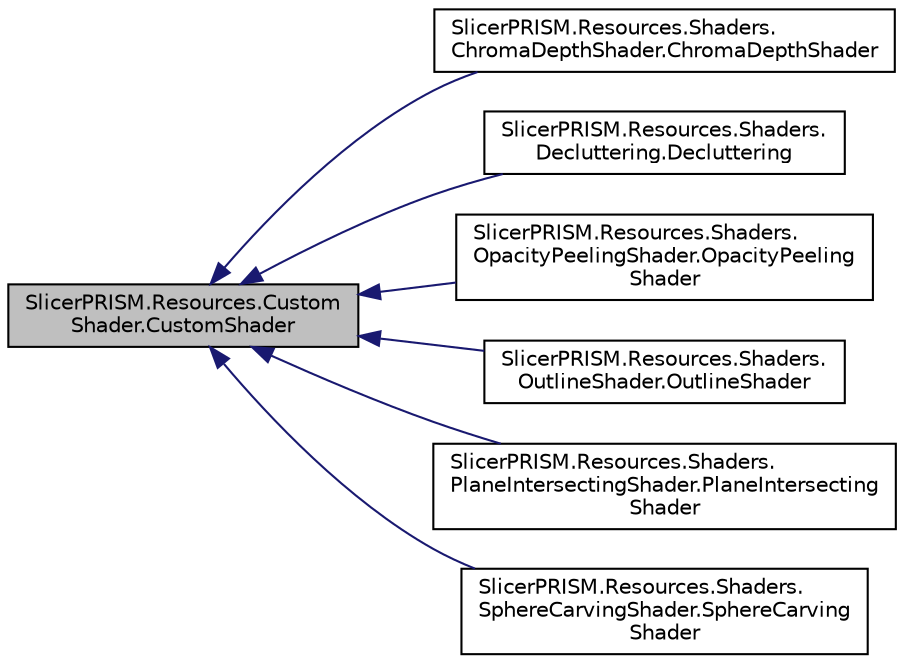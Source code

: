 digraph "SlicerPRISM.Resources.CustomShader.CustomShader"
{
 // LATEX_PDF_SIZE
  edge [fontname="Helvetica",fontsize="10",labelfontname="Helvetica",labelfontsize="10"];
  node [fontname="Helvetica",fontsize="10",shape=record];
  rankdir="LR";
  Node1 [label="SlicerPRISM.Resources.Custom\lShader.CustomShader",height=0.2,width=0.4,color="black", fillcolor="grey75", style="filled", fontcolor="black",tooltip=" "];
  Node1 -> Node2 [dir="back",color="midnightblue",fontsize="10",style="solid",fontname="Helvetica"];
  Node2 [label="SlicerPRISM.Resources.Shaders.\lChromaDepthShader.ChromaDepthShader",height=0.2,width=0.4,color="black", fillcolor="white", style="filled",URL="$class_slicer_p_r_i_s_m_1_1_resources_1_1_shaders_1_1_chroma_depth_shader_1_1_chroma_depth_shader.html",tooltip=" "];
  Node1 -> Node3 [dir="back",color="midnightblue",fontsize="10",style="solid",fontname="Helvetica"];
  Node3 [label="SlicerPRISM.Resources.Shaders.\lDecluttering.Decluttering",height=0.2,width=0.4,color="black", fillcolor="white", style="filled",URL="$class_slicer_p_r_i_s_m_1_1_resources_1_1_shaders_1_1_decluttering_1_1_decluttering.html",tooltip=" "];
  Node1 -> Node4 [dir="back",color="midnightblue",fontsize="10",style="solid",fontname="Helvetica"];
  Node4 [label="SlicerPRISM.Resources.Shaders.\lOpacityPeelingShader.OpacityPeeling\lShader",height=0.2,width=0.4,color="black", fillcolor="white", style="filled",URL="$class_slicer_p_r_i_s_m_1_1_resources_1_1_shaders_1_1_opacity_peeling_shader_1_1_opacity_peeling_shader.html",tooltip=" "];
  Node1 -> Node5 [dir="back",color="midnightblue",fontsize="10",style="solid",fontname="Helvetica"];
  Node5 [label="SlicerPRISM.Resources.Shaders.\lOutlineShader.OutlineShader",height=0.2,width=0.4,color="black", fillcolor="white", style="filled",URL="$class_slicer_p_r_i_s_m_1_1_resources_1_1_shaders_1_1_outline_shader_1_1_outline_shader.html",tooltip=" "];
  Node1 -> Node6 [dir="back",color="midnightblue",fontsize="10",style="solid",fontname="Helvetica"];
  Node6 [label="SlicerPRISM.Resources.Shaders.\lPlaneIntersectingShader.PlaneIntersecting\lShader",height=0.2,width=0.4,color="black", fillcolor="white", style="filled",URL="$class_slicer_p_r_i_s_m_1_1_resources_1_1_shaders_1_1_plane_intersecting_shader_1_1_plane_intersecting_shader.html",tooltip=" "];
  Node1 -> Node7 [dir="back",color="midnightblue",fontsize="10",style="solid",fontname="Helvetica"];
  Node7 [label="SlicerPRISM.Resources.Shaders.\lSphereCarvingShader.SphereCarving\lShader",height=0.2,width=0.4,color="black", fillcolor="white", style="filled",URL="$class_slicer_p_r_i_s_m_1_1_resources_1_1_shaders_1_1_sphere_carving_shader_1_1_sphere_carving_shader.html",tooltip=" "];
}
